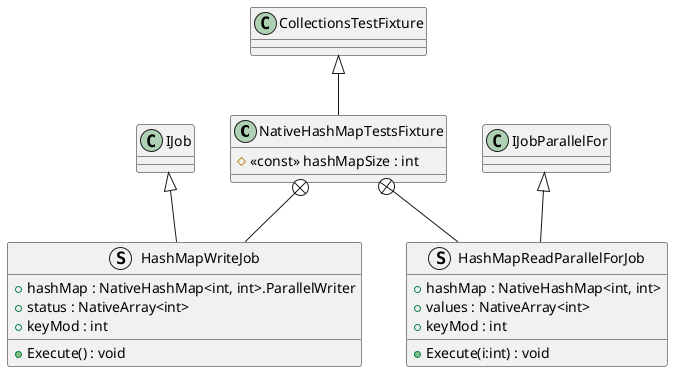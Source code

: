 @startuml
class NativeHashMapTestsFixture {
    # <<const>> hashMapSize : int
}
struct HashMapWriteJob {
    + hashMap : NativeHashMap<int, int>.ParallelWriter
    + status : NativeArray<int>
    + keyMod : int
    + Execute() : void
}
struct HashMapReadParallelForJob {
    + hashMap : NativeHashMap<int, int>
    + values : NativeArray<int>
    + keyMod : int
    + Execute(i:int) : void
}
CollectionsTestFixture <|-- NativeHashMapTestsFixture
NativeHashMapTestsFixture +-- HashMapWriteJob
IJob <|-- HashMapWriteJob
NativeHashMapTestsFixture +-- HashMapReadParallelForJob
IJobParallelFor <|-- HashMapReadParallelForJob
@enduml
